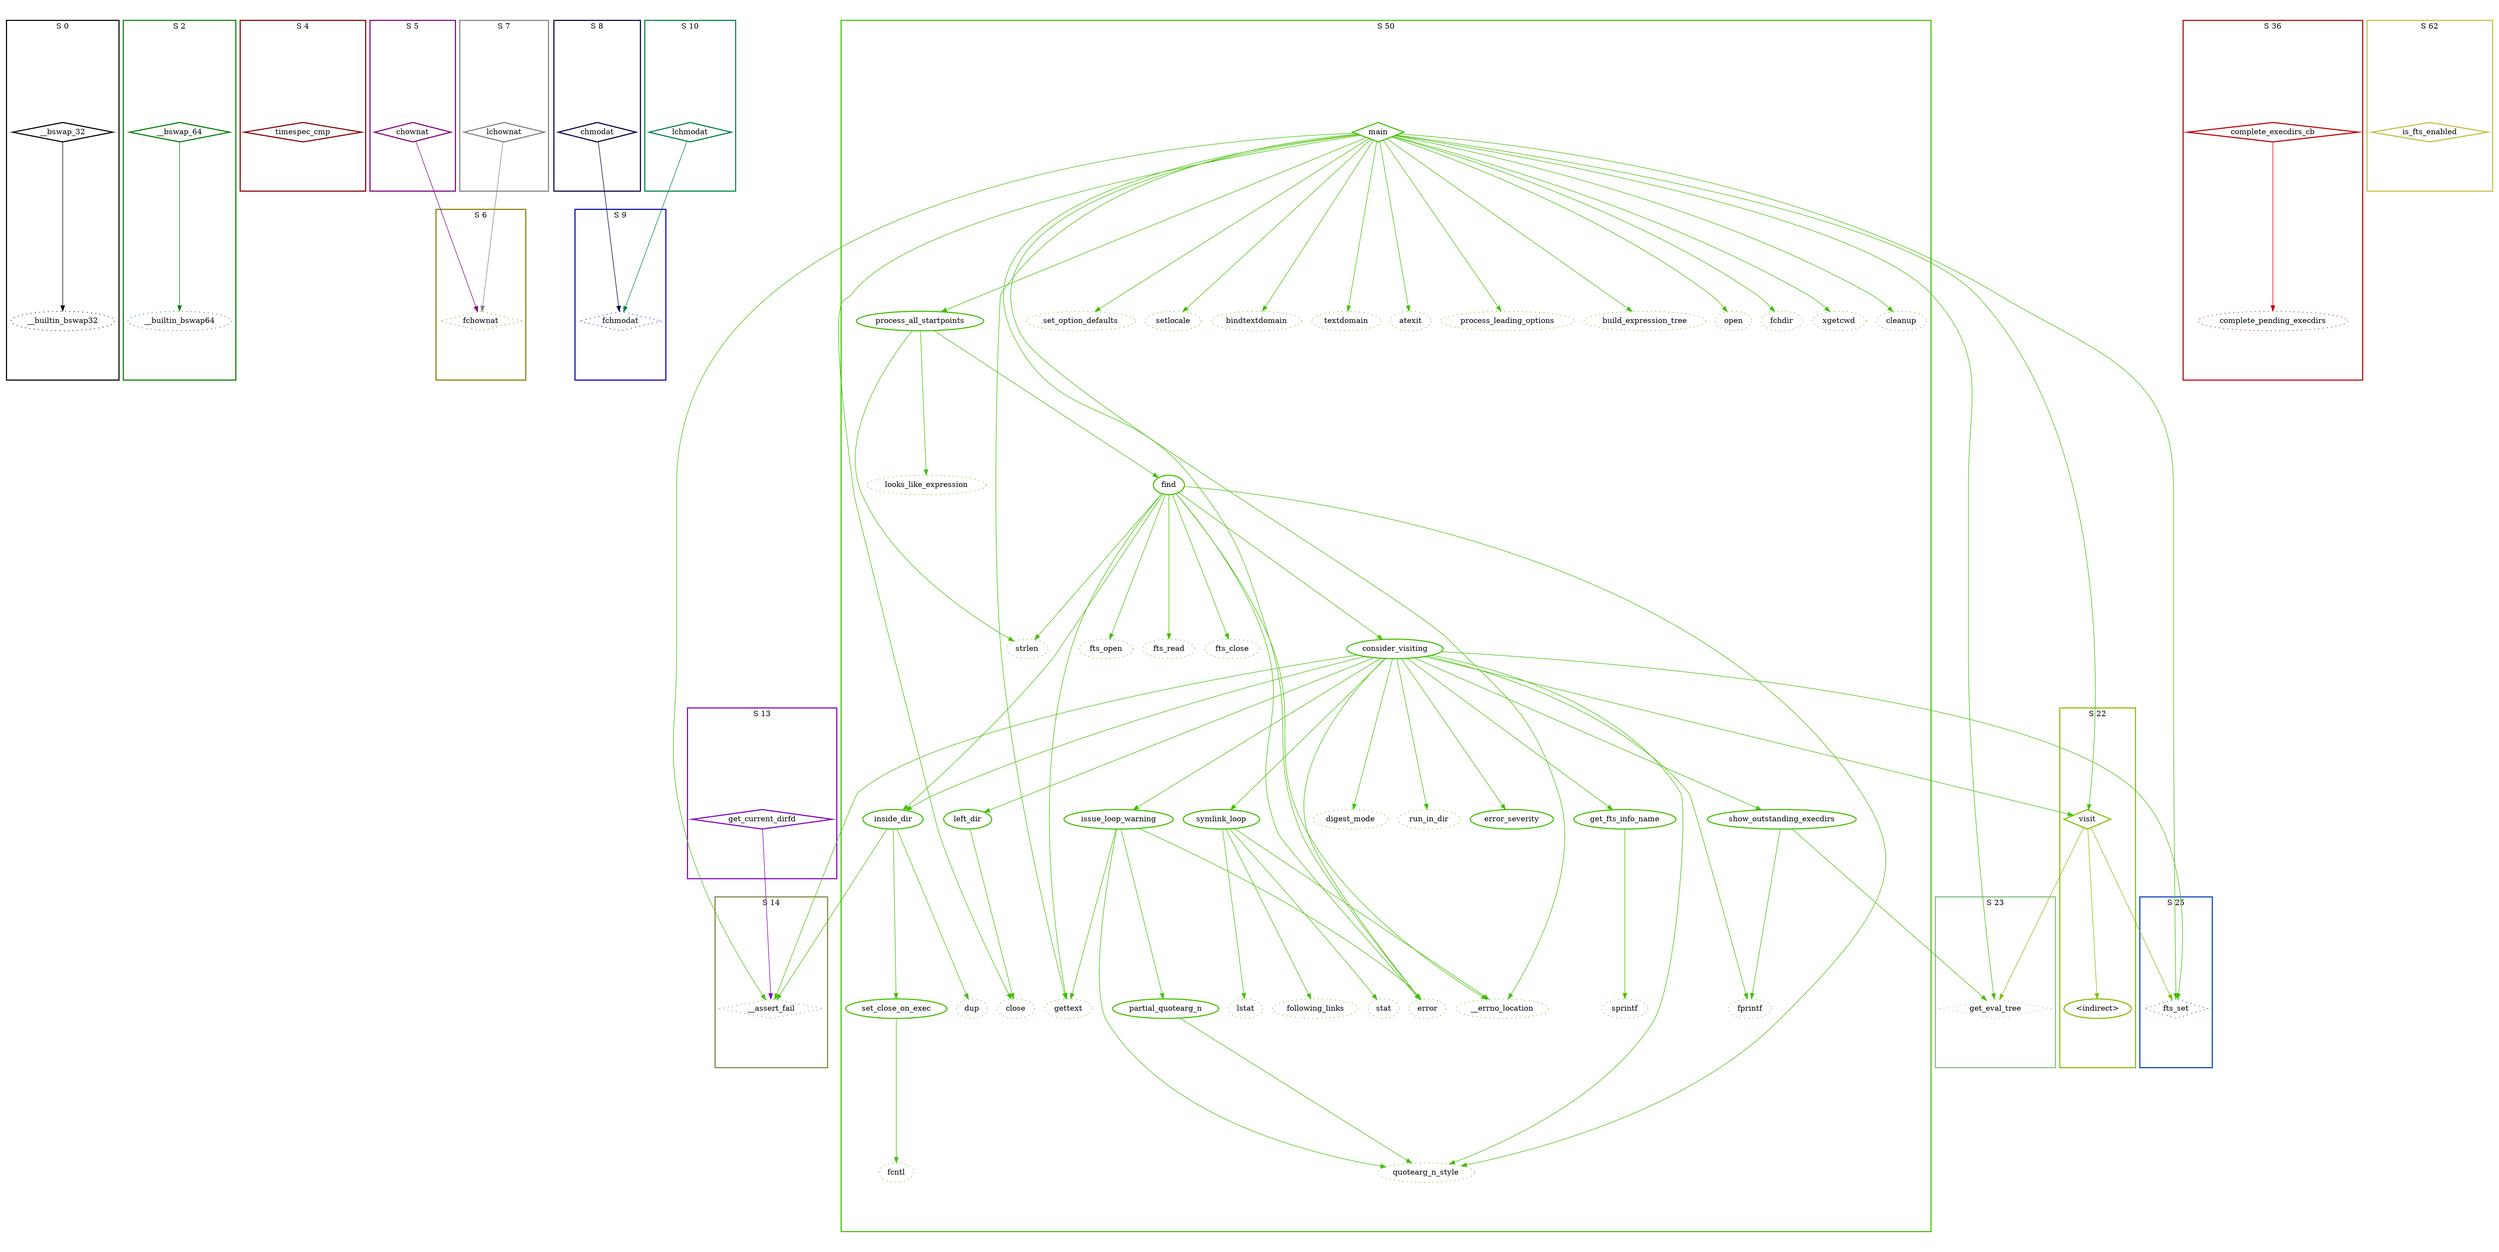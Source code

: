 digraph G {
  ratio=0.500000;
  "UV __bswap_32 (0)" [shape=diamond, label="__bswap_32", color="#000000",
                       style=bold];
  "UV __builtin_bswap32 (1)" [label="__builtin_bswap32", color="#000000",
                              style=dotted];
  "UV __bswap_64 (2)" [shape=diamond, label="__bswap_64", color="#008000",
                       style=bold];
  "UV __builtin_bswap64 (3)" [label="__builtin_bswap64", color="#008000",
                              style=dotted];
  "UV timespec_cmp (4)" [shape=diamond, label="timespec_cmp",
                         color="#800000", style=bold];
  "UV chownat (5)" [shape=diamond, label="chownat", color="#800080",
                    style=bold];
  "UV fchownat (6)" [shape=diamond, label="fchownat", color="#808000",
                     style=dotted];
  "UV lchownat (7)" [shape=diamond, label="lchownat", color="#808080",
                     style=bold];
  "UV chmodat (8)" [shape=diamond, label="chmodat", color="#000040",
                    style=bold];
  "UV fchmodat (9)" [shape=diamond, label="fchmodat", color="#0000C0",
                     style=dotted];
  "UV lchmodat (10)" [shape=diamond, label="lchmodat", color="#008040",
                      style=bold];
  "UV set_close_on_exec (11)" [label="set_close_on_exec", color="#40C000",
                               style=bold];
  "UV fcntl (12)" [label="fcntl", color="#40C000", style=dotted];
  "UV get_current_dirfd (13)" [shape=diamond, label="get_current_dirfd",
                               color="#8000C0", style=bold];
  "UV __assert_fail (14)" [shape=diamond, label="__assert_fail",
                           color="#808040", style=dotted];
  "UV left_dir (15)" [label="left_dir", color="#40C000", style=bold];
  "UV close (16)" [label="close", color="#40C000", style=dotted];
  "UV inside_dir (17)" [label="inside_dir", color="#40C000", style=bold];
  "UV dup (18)" [label="dup", color="#40C000", style=dotted];
  "UV error_severity (19)" [label="error_severity", color="#40C000",
                            style=bold];
  "UV get_fts_info_name (20)" [label="get_fts_info_name", color="#40C000",
                               style=bold];
  "UV sprintf (21)" [label="sprintf", color="#40C000", style=dotted];
  "UV visit (22)" [shape=diamond, label="visit", color="#80C000", style=bold];
  "UV get_eval_tree (23)" [shape=diamond, label="get_eval_tree",
                           color="#80C080", style=dotted];
  "UV <indirect> (24)" [label="<indirect>", color="#80C000", style=bold];
  "UV fts_set (25)" [shape=diamond, label="fts_set", color="#0040C0",
                     style=dotted];
  "UV partial_quotearg_n (26)" [label="partial_quotearg_n", color="#40C000",
                                style=bold];
  "UV quotearg_n_style (27)" [label="quotearg_n_style", color="#40C000",
                              style=dotted];
  "UV issue_loop_warning (28)" [label="issue_loop_warning", color="#40C000",
                                style=bold];
  "UV gettext (29)" [label="gettext", color="#40C000", style=dotted];
  "UV error (30)" [label="error", color="#40C000", style=dotted];
  "UV symlink_loop (31)" [label="symlink_loop", color="#40C000", style=bold];
  "UV following_links (32)" [label="following_links", color="#40C000",
                             style=dotted];
  "UV stat (33)" [label="stat", color="#40C000", style=dotted];
  "UV lstat (34)" [label="lstat", color="#40C000", style=dotted];
  "UV __errno_location (35)" [label="__errno_location", color="#40C000",
                              style=dotted];
  "UV complete_execdirs_cb (36)" [shape=diamond,
                                  label="complete_execdirs_cb",
                                  color="#C00000", style=bold];
  "UV complete_pending_execdirs (37)" [label="complete_pending_execdirs",
                                       color="#C00000", style=dotted];
  "UV show_outstanding_execdirs (38)" [label="show_outstanding_execdirs",
                                       color="#40C000", style=bold];
  "UV fprintf (39)" [label="fprintf", color="#40C000", style=dotted];
  "UV consider_visiting (40)" [label="consider_visiting", color="#40C000",
                               style=bold];
  "UV digest_mode (41)" [label="digest_mode", color="#40C000", style=dotted];
  "UV run_in_dir (42)" [label="run_in_dir", color="#40C000", style=dotted];
  "UV find (43)" [label="find", color="#40C000", style=bold];
  "UV strlen (44)" [label="strlen", color="#40C000", style=dotted];
  "UV fts_open (45)" [label="fts_open", color="#40C000", style=dotted];
  "UV fts_read (46)" [label="fts_read", color="#40C000", style=dotted];
  "UV fts_close (47)" [label="fts_close", color="#40C000", style=dotted];
  "UV process_all_startpoints (48)" [label="process_all_startpoints",
                                     color="#40C000", style=bold];
  "UV looks_like_expression (49)" [label="looks_like_expression",
                                   color="#40C000", style=dotted];
  "UV main (50)" [shape=diamond, label="main", color="#40C000", style=bold];
  "UV set_option_defaults (51)" [label="set_option_defaults",
                                 color="#40C000", style=dotted];
  "UV setlocale (52)" [label="setlocale", color="#40C000", style=dotted];
  "UV bindtextdomain (53)" [label="bindtextdomain", color="#40C000",
                            style=dotted];
  "UV textdomain (54)" [label="textdomain", color="#40C000", style=dotted];
  "UV atexit (55)" [label="atexit", color="#40C000", style=dotted];
  "UV process_leading_options (56)" [label="process_leading_options",
                                     color="#40C000", style=dotted];
  "UV build_expression_tree (57)" [label="build_expression_tree",
                                   color="#40C000", style=dotted];
  "UV open (58)" [label="open", color="#40C000", style=dotted];
  "UV fchdir (59)" [label="fchdir", color="#40C000", style=dotted];
  "UV xgetcwd (60)" [label="xgetcwd", color="#40C000", style=dotted];
  "UV cleanup (61)" [label="cleanup", color="#40C000", style=dotted];
  "UV is_fts_enabled (62)" [shape=diamond, label="is_fts_enabled",
                            color="#C0C040", style=bold];
  
  subgraph cluster_36 { label="S 36";
    color="#C00000";
    style=bold;
    "UV complete_pending_execdirs (37)";"UV complete_execdirs_cb (36)"; };
  subgraph cluster_0 { label="S 0";
    color="#000000";
    style=bold;
    "UV __builtin_bswap32 (1)";"UV __bswap_32 (0)"; };
  subgraph cluster_10 { label="S 10";
    color="#008040";
    style=bold;
    "UV lchmodat (10)"; };
  subgraph cluster_50 { label="S 50";
    color="#40C000";
    style=bold;
    "UV cleanup (61)";"UV xgetcwd (60)";"UV fchdir (59)";"UV open (58)";"UV build_expression_tree (57)";"UV process_leading_options (56)";"UV atexit (55)";"UV textdomain (54)";"UV bindtextdomain (53)";"UV setlocale (52)";"UV set_option_defaults (51)";"UV main (50)";"UV looks_like_expression (49)";"UV process_all_startpoints (48)";"UV fts_close (47)";"UV fts_read (46)";"UV fts_open (45)";"UV strlen (44)";"UV find (43)";"UV run_in_dir (42)";"UV digest_mode (41)";"UV consider_visiting (40)";"UV fprintf (39)";"UV show_outstanding_execdirs (38)";"UV __errno_location (35)";"UV lstat (34)";"UV stat (33)";"UV following_links (32)";"UV symlink_loop (31)";"UV error (30)";"UV gettext (29)";"UV issue_loop_warning (28)";"UV quotearg_n_style (27)";"UV partial_quotearg_n (26)";"UV sprintf (21)";"UV get_fts_info_name (20)";"UV error_severity (19)";"UV dup (18)";"UV inside_dir (17)";"UV close (16)";"UV left_dir (15)";"UV fcntl (12)";"UV set_close_on_exec (11)"; };
  subgraph cluster_2 { label="S 2";
    color="#008000";
    style=bold;
    "UV __builtin_bswap64 (3)";"UV __bswap_64 (2)"; };
  subgraph cluster_4 { label="S 4";
    color="#800000";
    style=bold;
    "UV timespec_cmp (4)"; };
  subgraph cluster_13 { label="S 13";
    color="#8000C0";
    style=bold;
    "UV get_current_dirfd (13)"; };
  subgraph cluster_5 { label="S 5";
    color="#800080";
    style=bold;
    "UV chownat (5)"; };
  subgraph cluster_14 { label="S 14";
    color="#808040";
    style=bold;
    "UV __assert_fail (14)"; };
  subgraph cluster_6 { label="S 6";
    color="#808000";
    style=bold;
    "UV fchownat (6)"; };
  subgraph cluster_22 { label="S 22";
    color="#80C000";
    style=bold;
    "UV <indirect> (24)";"UV visit (22)"; };
  subgraph cluster_7 { label="S 7";
    color="#808080";
    style=bold;
    "UV lchownat (7)"; };
  subgraph cluster_62 { label="S 62";
    color="#C0C040";
    style=bold;
    "UV is_fts_enabled (62)"; };
  subgraph cluster_23 { label="S 23";
    color="#80C080";
    style=bold;
    "UV get_eval_tree (23)"; };
  subgraph cluster_8 { label="S 8";
    color="#000040";
    style=bold;
    "UV chmodat (8)"; };
  subgraph cluster_9 { label="S 9";
    color="#0000C0";
    style=bold;
    "UV fchmodat (9)"; };
  subgraph cluster_25 { label="S 25";
    color="#0040C0";
    style=bold;
    "UV fts_set (25)"; };
  
  "UV __bswap_32 (0)" -> "UV __builtin_bswap32 (1)" [color="#000000"];
  "UV __bswap_64 (2)" -> "UV __builtin_bswap64 (3)" [color="#008000"];
  "UV chownat (5)" -> "UV fchownat (6)" [color="#800080"];
  "UV lchownat (7)" -> "UV fchownat (6)" [color="#808080"];
  "UV chmodat (8)" -> "UV fchmodat (9)" [color="#000040"];
  "UV lchmodat (10)" -> "UV fchmodat (9)" [color="#008040"];
  "UV set_close_on_exec (11)" -> "UV fcntl (12)" [color="#40C000"];
  "UV get_current_dirfd (13)" -> "UV __assert_fail (14)" [color="#8000C0"];
  "UV left_dir (15)" -> "UV close (16)" [color="#40C000"];
  "UV inside_dir (17)" -> "UV set_close_on_exec (11)" [color="#40C000"];
  "UV inside_dir (17)" -> "UV __assert_fail (14)" [color="#40C000"];
  "UV inside_dir (17)" -> "UV dup (18)" [color="#40C000"];
  "UV get_fts_info_name (20)" -> "UV sprintf (21)" [color="#40C000"];
  "UV visit (22)" -> "UV get_eval_tree (23)" [color="#80C000"];
  "UV visit (22)" -> "UV <indirect> (24)" [color="#80C000"];
  "UV visit (22)" -> "UV fts_set (25)" [color="#80C000"];
  "UV partial_quotearg_n (26)" -> "UV quotearg_n_style (27)" [color="#40C000"];
  "UV issue_loop_warning (28)" -> "UV partial_quotearg_n (26)" [color="#40C000"];
  "UV issue_loop_warning (28)" -> "UV quotearg_n_style (27)" [color="#40C000"];
  "UV issue_loop_warning (28)" -> "UV gettext (29)" [color="#40C000"];
  "UV issue_loop_warning (28)" -> "UV error (30)" [color="#40C000"];
  "UV symlink_loop (31)" -> "UV following_links (32)" [color="#40C000"];
  "UV symlink_loop (31)" -> "UV stat (33)" [color="#40C000"];
  "UV symlink_loop (31)" -> "UV lstat (34)" [color="#40C000"];
  "UV symlink_loop (31)" -> "UV __errno_location (35)" [color="#40C000"];
  "UV complete_execdirs_cb (36)" -> "UV complete_pending_execdirs (37)" [
  color="#C00000"];
  "UV show_outstanding_execdirs (38)" -> "UV get_eval_tree (23)" [color="#40C000"];
  "UV show_outstanding_execdirs (38)" -> "UV fprintf (39)" [color="#40C000"];
  "UV consider_visiting (40)" -> "UV __assert_fail (14)" [color="#40C000"];
  "UV consider_visiting (40)" -> "UV left_dir (15)" [color="#40C000"];
  "UV consider_visiting (40)" -> "UV inside_dir (17)" [color="#40C000"];
  "UV consider_visiting (40)" -> "UV error_severity (19)" [color="#40C000"];
  "UV consider_visiting (40)" -> "UV get_fts_info_name (20)" [color="#40C000"];
  "UV consider_visiting (40)" -> "UV visit (22)" [color="#40C000"];
  "UV consider_visiting (40)" -> "UV fts_set (25)" [color="#40C000"];
  "UV consider_visiting (40)" -> "UV quotearg_n_style (27)" [color="#40C000"];
  "UV consider_visiting (40)" -> "UV issue_loop_warning (28)" [color="#40C000"];
  "UV consider_visiting (40)" -> "UV error (30)" [color="#40C000"];
  "UV consider_visiting (40)" -> "UV symlink_loop (31)" [color="#40C000"];
  "UV consider_visiting (40)" -> "UV show_outstanding_execdirs (38)" [
  color="#40C000"];
  "UV consider_visiting (40)" -> "UV fprintf (39)" [color="#40C000"];
  "UV consider_visiting (40)" -> "UV digest_mode (41)" [color="#40C000"];
  "UV consider_visiting (40)" -> "UV run_in_dir (42)" [color="#40C000"];
  "UV find (43)" -> "UV inside_dir (17)" [color="#40C000"];
  "UV find (43)" -> "UV quotearg_n_style (27)" [color="#40C000"];
  "UV find (43)" -> "UV gettext (29)" [color="#40C000"];
  "UV find (43)" -> "UV error (30)" [color="#40C000"];
  "UV find (43)" -> "UV __errno_location (35)" [color="#40C000"];
  "UV find (43)" -> "UV consider_visiting (40)" [color="#40C000"];
  "UV find (43)" -> "UV strlen (44)" [color="#40C000"];
  "UV find (43)" -> "UV fts_open (45)" [color="#40C000"];
  "UV find (43)" -> "UV fts_read (46)" [color="#40C000"];
  "UV find (43)" -> "UV fts_close (47)" [color="#40C000"];
  "UV process_all_startpoints (48)" -> "UV find (43)" [color="#40C000"];
  "UV process_all_startpoints (48)" -> "UV strlen (44)" [color="#40C000"];
  "UV process_all_startpoints (48)" -> "UV looks_like_expression (49)" [
  color="#40C000"];
  "UV main (50)" -> "UV __assert_fail (14)" [color="#40C000"];
  "UV main (50)" -> "UV close (16)" [color="#40C000"];
  "UV main (50)" -> "UV visit (22)" [color="#40C000"];
  "UV main (50)" -> "UV get_eval_tree (23)" [color="#40C000"];
  "UV main (50)" -> "UV fts_set (25)" [color="#40C000"];
  "UV main (50)" -> "UV gettext (29)" [color="#40C000"];
  "UV main (50)" -> "UV error (30)" [color="#40C000"];
  "UV main (50)" -> "UV __errno_location (35)" [color="#40C000"];
  "UV main (50)" -> "UV process_all_startpoints (48)" [color="#40C000"];
  "UV main (50)" -> "UV set_option_defaults (51)" [color="#40C000"];
  "UV main (50)" -> "UV setlocale (52)" [color="#40C000"];
  "UV main (50)" -> "UV bindtextdomain (53)" [color="#40C000"];
  "UV main (50)" -> "UV textdomain (54)" [color="#40C000"];
  "UV main (50)" -> "UV atexit (55)" [color="#40C000"];
  "UV main (50)" -> "UV process_leading_options (56)" [color="#40C000"];
  "UV main (50)" -> "UV build_expression_tree (57)" [color="#40C000"];
  "UV main (50)" -> "UV open (58)" [color="#40C000"];
  "UV main (50)" -> "UV fchdir (59)" [color="#40C000"];
  "UV main (50)" -> "UV xgetcwd (60)" [color="#40C000"];
  "UV main (50)" -> "UV cleanup (61)" [color="#40C000"];
  
  }